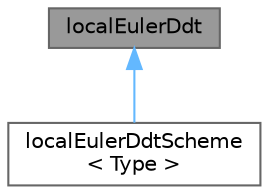 digraph "localEulerDdt"
{
 // LATEX_PDF_SIZE
  bgcolor="transparent";
  edge [fontname=Helvetica,fontsize=10,labelfontname=Helvetica,labelfontsize=10];
  node [fontname=Helvetica,fontsize=10,shape=box,height=0.2,width=0.4];
  Node1 [id="Node000001",label="localEulerDdt",height=0.2,width=0.4,color="gray40", fillcolor="grey60", style="filled", fontcolor="black",tooltip=" "];
  Node1 -> Node2 [id="edge1_Node000001_Node000002",dir="back",color="steelblue1",style="solid",tooltip=" "];
  Node2 [id="Node000002",label="localEulerDdtScheme\l\< Type \>",height=0.2,width=0.4,color="gray40", fillcolor="white", style="filled",URL="$classFoam_1_1fv_1_1localEulerDdtScheme.html",tooltip="Local time-step first-order Euler implicit/explicit ddt."];
}
